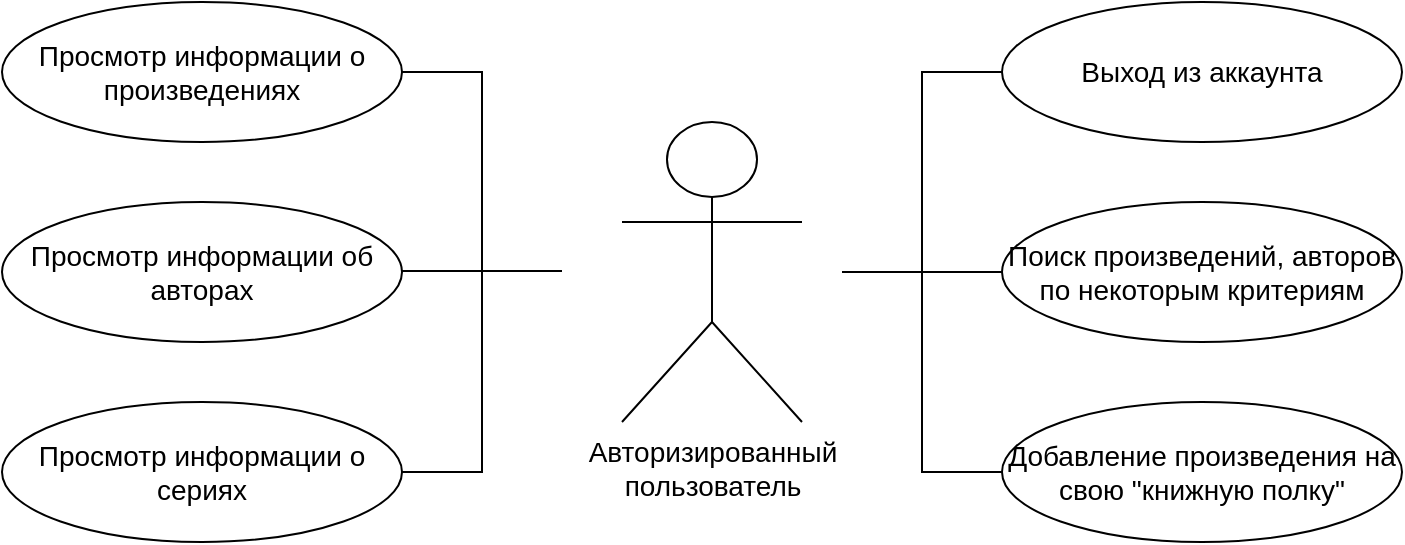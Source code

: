 <mxfile version="21.0.8" type="device"><diagram id="JgWmcChnruEpAp_GRVAy" name="Страница 1"><mxGraphModel dx="880" dy="484" grid="1" gridSize="10" guides="1" tooltips="1" connect="1" arrows="1" fold="1" page="1" pageScale="1" pageWidth="827" pageHeight="1169" math="0" shadow="0"><root><mxCell id="0"/><mxCell id="1" parent="0"/><mxCell id="2" value="&lt;span style=&quot;font-size: 14px&quot;&gt;Авторизированный&lt;br&gt;пользователь&lt;br&gt;&lt;br&gt;&lt;/span&gt;" style="shape=umlActor;verticalLabelPosition=bottom;verticalAlign=top;html=1;" parent="1" vertex="1"><mxGeometry x="390" y="240" width="90" height="150" as="geometry"/></mxCell><mxCell id="10" style="edgeStyle=orthogonalEdgeStyle;rounded=0;html=1;fontSize=14;endArrow=none;endFill=0;strokeColor=default;exitX=0;exitY=0.5;exitDx=0;exitDy=0;entryX=0;entryY=0.5;entryDx=0;entryDy=0;" parent="1" source="13" edge="1"><mxGeometry relative="1" as="geometry"><Array as="points"><mxPoint x="540" y="215"/><mxPoint x="540" y="415"/></Array><mxPoint x="570" y="215" as="sourcePoint"/><mxPoint x="580" y="415" as="targetPoint"/></mxGeometry></mxCell><mxCell id="4" value="Добавление произведения на свою &quot;книжную полку&quot;" style="ellipse;whiteSpace=wrap;html=1;fontSize=14;" parent="1" vertex="1"><mxGeometry x="580" y="380" width="200" height="70" as="geometry"/></mxCell><mxCell id="9" style="edgeStyle=orthogonalEdgeStyle;html=1;exitX=1;exitY=0.5;exitDx=0;exitDy=0;entryX=1;entryY=0.5;entryDx=0;entryDy=0;fontSize=14;strokeColor=default;rounded=0;endArrow=none;endFill=0;" parent="1" source="5" edge="1"><mxGeometry relative="1" as="geometry"><Array as="points"><mxPoint x="320" y="215"/><mxPoint x="320" y="415"/></Array><mxPoint x="280" y="415" as="targetPoint"/></mxGeometry></mxCell><mxCell id="5" value="Просмотр информации о &lt;br&gt;произведениях" style="ellipse;whiteSpace=wrap;html=1;fontSize=14;" parent="1" vertex="1"><mxGeometry x="80" y="180" width="200" height="70" as="geometry"/></mxCell><mxCell id="6" value="Просмотр информации об&lt;br&gt;авторах" style="ellipse;whiteSpace=wrap;html=1;fontSize=14;" parent="1" vertex="1"><mxGeometry x="80" y="280" width="200" height="70" as="geometry"/></mxCell><mxCell id="8" value="Поиск произведений, авторов по некоторым критериям" style="ellipse;whiteSpace=wrap;html=1;fontSize=14;" parent="1" vertex="1"><mxGeometry x="580" y="280" width="200" height="70" as="geometry"/></mxCell><mxCell id="13" value="Выход из аккаунта" style="ellipse;whiteSpace=wrap;html=1;fontSize=14;" parent="1" vertex="1"><mxGeometry x="580" y="180" width="200" height="70" as="geometry"/></mxCell><mxCell id="frccNhB_BnxL2QJu2P7b-19" value="" style="endArrow=none;html=1;rounded=0;entryX=0;entryY=0.5;entryDx=0;entryDy=0;" parent="1" target="8" edge="1"><mxGeometry width="50" height="50" relative="1" as="geometry"><mxPoint x="500" y="315" as="sourcePoint"/><mxPoint x="440" y="320" as="targetPoint"/></mxGeometry></mxCell><mxCell id="frccNhB_BnxL2QJu2P7b-21" value="" style="endArrow=none;html=1;rounded=0;entryX=0;entryY=0.5;entryDx=0;entryDy=0;" parent="1" edge="1"><mxGeometry width="50" height="50" relative="1" as="geometry"><mxPoint x="280" y="314.5" as="sourcePoint"/><mxPoint x="360" y="314.5" as="targetPoint"/></mxGeometry></mxCell><mxCell id="yqBMRTlZyCltOWRmnSbJ-14" value="Просмотр информации о&lt;br&gt;сериях" style="ellipse;whiteSpace=wrap;html=1;fontSize=14;" vertex="1" parent="1"><mxGeometry x="80" y="380" width="200" height="70" as="geometry"/></mxCell></root></mxGraphModel></diagram></mxfile>